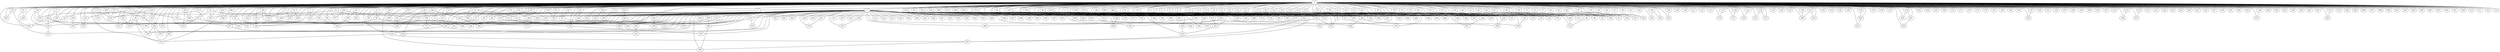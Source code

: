 
graph graphname {
    0 -- 1
0 -- 2
0 -- 3
0 -- 4
0 -- 5
0 -- 6
0 -- 7
0 -- 8
0 -- 9
0 -- 10
0 -- 11
0 -- 12
0 -- 13
0 -- 14
0 -- 15
0 -- 16
0 -- 17
0 -- 18
0 -- 19
0 -- 20
0 -- 21
0 -- 22
0 -- 23
0 -- 24
0 -- 25
0 -- 26
0 -- 27
0 -- 28
0 -- 29
0 -- 30
0 -- 31
0 -- 32
0 -- 33
0 -- 34
0 -- 35
0 -- 36
0 -- 37
0 -- 38
0 -- 39
0 -- 40
0 -- 41
0 -- 42
0 -- 43
0 -- 44
0 -- 45
0 -- 46
0 -- 47
0 -- 48
0 -- 49
0 -- 50
0 -- 51
0 -- 52
0 -- 53
0 -- 54
0 -- 55
0 -- 56
0 -- 57
0 -- 58
0 -- 59
0 -- 60
0 -- 61
0 -- 62
0 -- 63
0 -- 64
0 -- 65
0 -- 66
0 -- 67
0 -- 68
0 -- 69
0 -- 70
0 -- 71
0 -- 72
0 -- 73
0 -- 74
0 -- 75
0 -- 76
0 -- 77
0 -- 78
0 -- 79
0 -- 80
0 -- 81
0 -- 82
0 -- 83
0 -- 84
0 -- 85
0 -- 86
0 -- 87
0 -- 88
0 -- 89
0 -- 90
0 -- 91
0 -- 92
0 -- 93
0 -- 94
0 -- 95
0 -- 96
0 -- 97
0 -- 98
0 -- 99
0 -- 100
0 -- 101
0 -- 102
0 -- 103
0 -- 104
0 -- 105
0 -- 106
0 -- 107
0 -- 108
0 -- 109
0 -- 110
0 -- 111
0 -- 112
0 -- 113
0 -- 114
0 -- 115
0 -- 116
0 -- 117
0 -- 118
0 -- 119
0 -- 120
0 -- 121
0 -- 122
0 -- 123
0 -- 124
0 -- 125
0 -- 126
0 -- 127
0 -- 128
0 -- 129
0 -- 130
0 -- 131
0 -- 132
0 -- 133
0 -- 134
0 -- 135
0 -- 136
0 -- 137
0 -- 138
0 -- 139
0 -- 140
0 -- 141
0 -- 142
0 -- 143
0 -- 144
0 -- 145
0 -- 146
0 -- 147
0 -- 148
0 -- 149
0 -- 150
0 -- 151
0 -- 152
0 -- 153
0 -- 154
0 -- 155
0 -- 156
0 -- 157
0 -- 158
0 -- 159
0 -- 160
0 -- 161
0 -- 162
0 -- 163
0 -- 164
0 -- 165
0 -- 166
0 -- 167
0 -- 168
0 -- 169
0 -- 170
0 -- 171
0 -- 172
0 -- 173
0 -- 174
0 -- 175
0 -- 176
0 -- 177
0 -- 178
0 -- 179
0 -- 180
0 -- 181
0 -- 182
0 -- 183
0 -- 184
0 -- 185
0 -- 186
0 -- 187
0 -- 188
0 -- 189
0 -- 190
0 -- 191
0 -- 192
0 -- 193
0 -- 194
0 -- 195
0 -- 196
0 -- 197
0 -- 198
0 -- 199
0 -- 200
0 -- 201
0 -- 202
0 -- 203
0 -- 204
0 -- 205
0 -- 206
0 -- 207
0 -- 208
0 -- 209
0 -- 210
0 -- 211
0 -- 212
0 -- 213
0 -- 214
0 -- 215
0 -- 216
0 -- 217
0 -- 218
0 -- 219
0 -- 220
0 -- 221
0 -- 222
0 -- 223
0 -- 224
0 -- 225
0 -- 226
0 -- 227
0 -- 228
0 -- 229
0 -- 230
0 -- 231
0 -- 232
0 -- 233
0 -- 234
0 -- 235
0 -- 236
0 -- 237
0 -- 238
0 -- 239
0 -- 240
0 -- 241
0 -- 242
0 -- 243
0 -- 244
0 -- 245
0 -- 246
0 -- 247
0 -- 248
0 -- 249
0 -- 250
0 -- 251
0 -- 252
0 -- 253
0 -- 254
0 -- 255
0 -- 256
0 -- 257
0 -- 258
0 -- 259
0 -- 260
0 -- 261
0 -- 262
0 -- 263
0 -- 264
0 -- 265
0 -- 266
0 -- 267
0 -- 268
0 -- 269
0 -- 270
0 -- 271
0 -- 272
0 -- 273
0 -- 274
0 -- 275
0 -- 276
0 -- 277
0 -- 278
0 -- 279
0 -- 280
0 -- 281
0 -- 282
0 -- 283
0 -- 284
0 -- 285
0 -- 286
0 -- 287
0 -- 288
0 -- 289
0 -- 290
0 -- 291
0 -- 292
0 -- 293
0 -- 294
0 -- 295
0 -- 296
0 -- 297
0 -- 298
0 -- 299
0 -- 300
0 -- 301
0 -- 302
0 -- 303
0 -- 304
0 -- 305
0 -- 306
0 -- 307
0 -- 308
0 -- 309
0 -- 310
0 -- 311
0 -- 312
0 -- 313
0 -- 314
0 -- 315
0 -- 316
0 -- 317
0 -- 318
0 -- 319
0 -- 320
1 -- 321
1 -- 322
1 -- 323
1 -- 324
1 -- 325
1 -- 326
1 -- 327
1 -- 328
1 -- 329
1 -- 330
1 -- 331
1 -- 332
1 -- 333
1 -- 334
1 -- 335
1 -- 336
1 -- 337
1 -- 338
1 -- 339
1 -- 340
1 -- 341
1 -- 342
1 -- 343
1 -- 344
1 -- 345
1 -- 346
1 -- 347
1 -- 348
1 -- 349
1 -- 350
1 -- 351
1 -- 352
1 -- 353
1 -- 354
1 -- 355
1 -- 356
1 -- 357
1 -- 358
1 -- 359
1 -- 360
1 -- 361
1 -- 362
1 -- 363
1 -- 364
1 -- 365
1 -- 366
1 -- 367
1 -- 368
1 -- 369
1 -- 370
1 -- 371
1 -- 372
1 -- 373
1 -- 374
1 -- 375
1 -- 376
1 -- 377
1 -- 378
1 -- 379
1 -- 380
1 -- 381
1 -- 382
1 -- 383
1 -- 384
1 -- 385
1 -- 386
1 -- 387
1 -- 388
1 -- 389
1 -- 390
1 -- 391
1 -- 392
1 -- 393
1 -- 394
1 -- 395
1 -- 396
1 -- 397
1 -- 398
1 -- 399
1 -- 400
1 -- 401
1 -- 402
1 -- 403
1 -- 404
1 -- 405
1 -- 406
1 -- 407
1 -- 408
1 -- 409
1 -- 410
1 -- 411
1 -- 412
1 -- 413
1 -- 414
1 -- 415
1 -- 416
1 -- 417
1 -- 418
1 -- 419
1 -- 420
1 -- 421
1 -- 422
1 -- 423
1 -- 424
1 -- 425
1 -- 426
1 -- 427
1 -- 428
1 -- 429
1 -- 430
1 -- 431
1 -- 432
1 -- 433
1 -- 434
1 -- 435
1 -- 436
1 -- 265
2 -- 448
2 -- 449
2 -- 437
2 -- 438
2 -- 439
2 -- 440
2 -- 441
2 -- 442
2 -- 443
2 -- 444
2 -- 445
2 -- 446
2 -- 447
2 -- 125
5 -- 345
7 -- 188
7 -- 241
9 -- 132
9 -- 194
10 -- 279
11 -- 90
11 -- 99
12 -- 384
14 -- 398
14 -- 193
14 -- 183
16 -- 143
16 -- 183
17 -- 264
17 -- 180
19 -- 194
19 -- 170
19 -- 268
20 -- 262
20 -- 302
21 -- 126
21 -- 157
26 -- 100
26 -- 160
27 -- 56
31 -- 63
31 -- 58
34 -- 39
36 -- 115
37 -- 232
38 -- 179
39 -- 323
40 -- 334
40 -- 319
40 -- 84
45 -- 236
45 -- 430
46 -- 107
46 -- 209
47 -- 133
47 -- 414
47 -- 168
48 -- 243
48 -- 232
48 -- 132
49 -- 316
52 -- 369
55 -- 96
57 -- 92
58 -- 257
59 -- 299
63 -- 281
64 -- 65
64 -- 328
68 -- 79
69 -- 140
70 -- 389
70 -- 263
73 -- 344
74 -- 82
74 -- 266
74 -- 232
75 -- 157
76 -- 234
76 -- 281
78 -- 230
80 -- 360
81 -- 188
82 -- 236
87 -- 247
88 -- 185
89 -- 330
89 -- 301
89 -- 272
89 -- 113
90 -- 388
90 -- 257
90 -- 361
91 -- 151
91 -- 258
93 -- 245
103 -- 320
104 -- 196
104 -- 408
105 -- 219
105 -- 152
106 -- 270
110 -- 369
110 -- 356
116 -- 329
116 -- 208
117 -- 167
117 -- 419
117 -- 414
118 -- 368
119 -- 178
120 -- 137
121 -- 318
122 -- 131
122 -- 273
124 -- 297
124 -- 418
126 -- 396
127 -- 447
130 -- 284
133 -- 218
134 -- 417
135 -- 325
136 -- 424
136 -- 352
138 -- 333
139 -- 336
139 -- 419
139 -- 208
141 -- 163
141 -- 284
143 -- 342
145 -- 253
145 -- 414
147 -- 392
147 -- 260
149 -- 366
149 -- 394
150 -- 204
156 -- 231
158 -- 225
158 -- 161
159 -- 444
160 -- 406
160 -- 320
161 -- 308
168 -- 255
168 -- 206
169 -- 188
169 -- 350
170 -- 188
171 -- 292
171 -- 337
177 -- 211
185 -- 441
187 -- 276
189 -- 391
192 -- 325
193 -- 272
193 -- 278
193 -- 351
201 -- 272
202 -- 301
203 -- 278
203 -- 269
204 -- 215
206 -- 301
206 -- 330
206 -- 397
209 -- 230
209 -- 379
210 -- 301
210 -- 436
211 -- 232
213 -- 246
214 -- 315
216 -- 382
220 -- 332
228 -- 275
229 -- 260
229 -- 448
231 -- 329
231 -- 263
232 -- 233
232 -- 332
233 -- 301
233 -- 295
236 -- 367
244 -- 373
244 -- 277
244 -- 372
248 -- 317
251 -- 363
254 -- 339
257 -- 424
258 -- 316
264 -- 281
264 -- 359
264 -- 333
264 -- 336
266 -- 399
271 -- 305
275 -- 362
282 -- 414
283 -- 429
288 -- 396
288 -- 429
292 -- 295
295 -- 408
300 -- 371
302 -- 325
306 -- 436
314 -- 376
319 -- 409
322 -- 329
327 -- 370
336 -- 418
337 -- 399
337 -- 403
338 -- 425
340 -- 405
345 -- 356
350 -- 375
350 -- 384
352 -- 373
358 -- 395
366 -- 400
382 -- 409
385 -- 386
385 -- 419
386 -- 408
390 -- 445
394 -- 422
410 -- 423
415 -- 421
417 -- 437
421 -- 423

}
